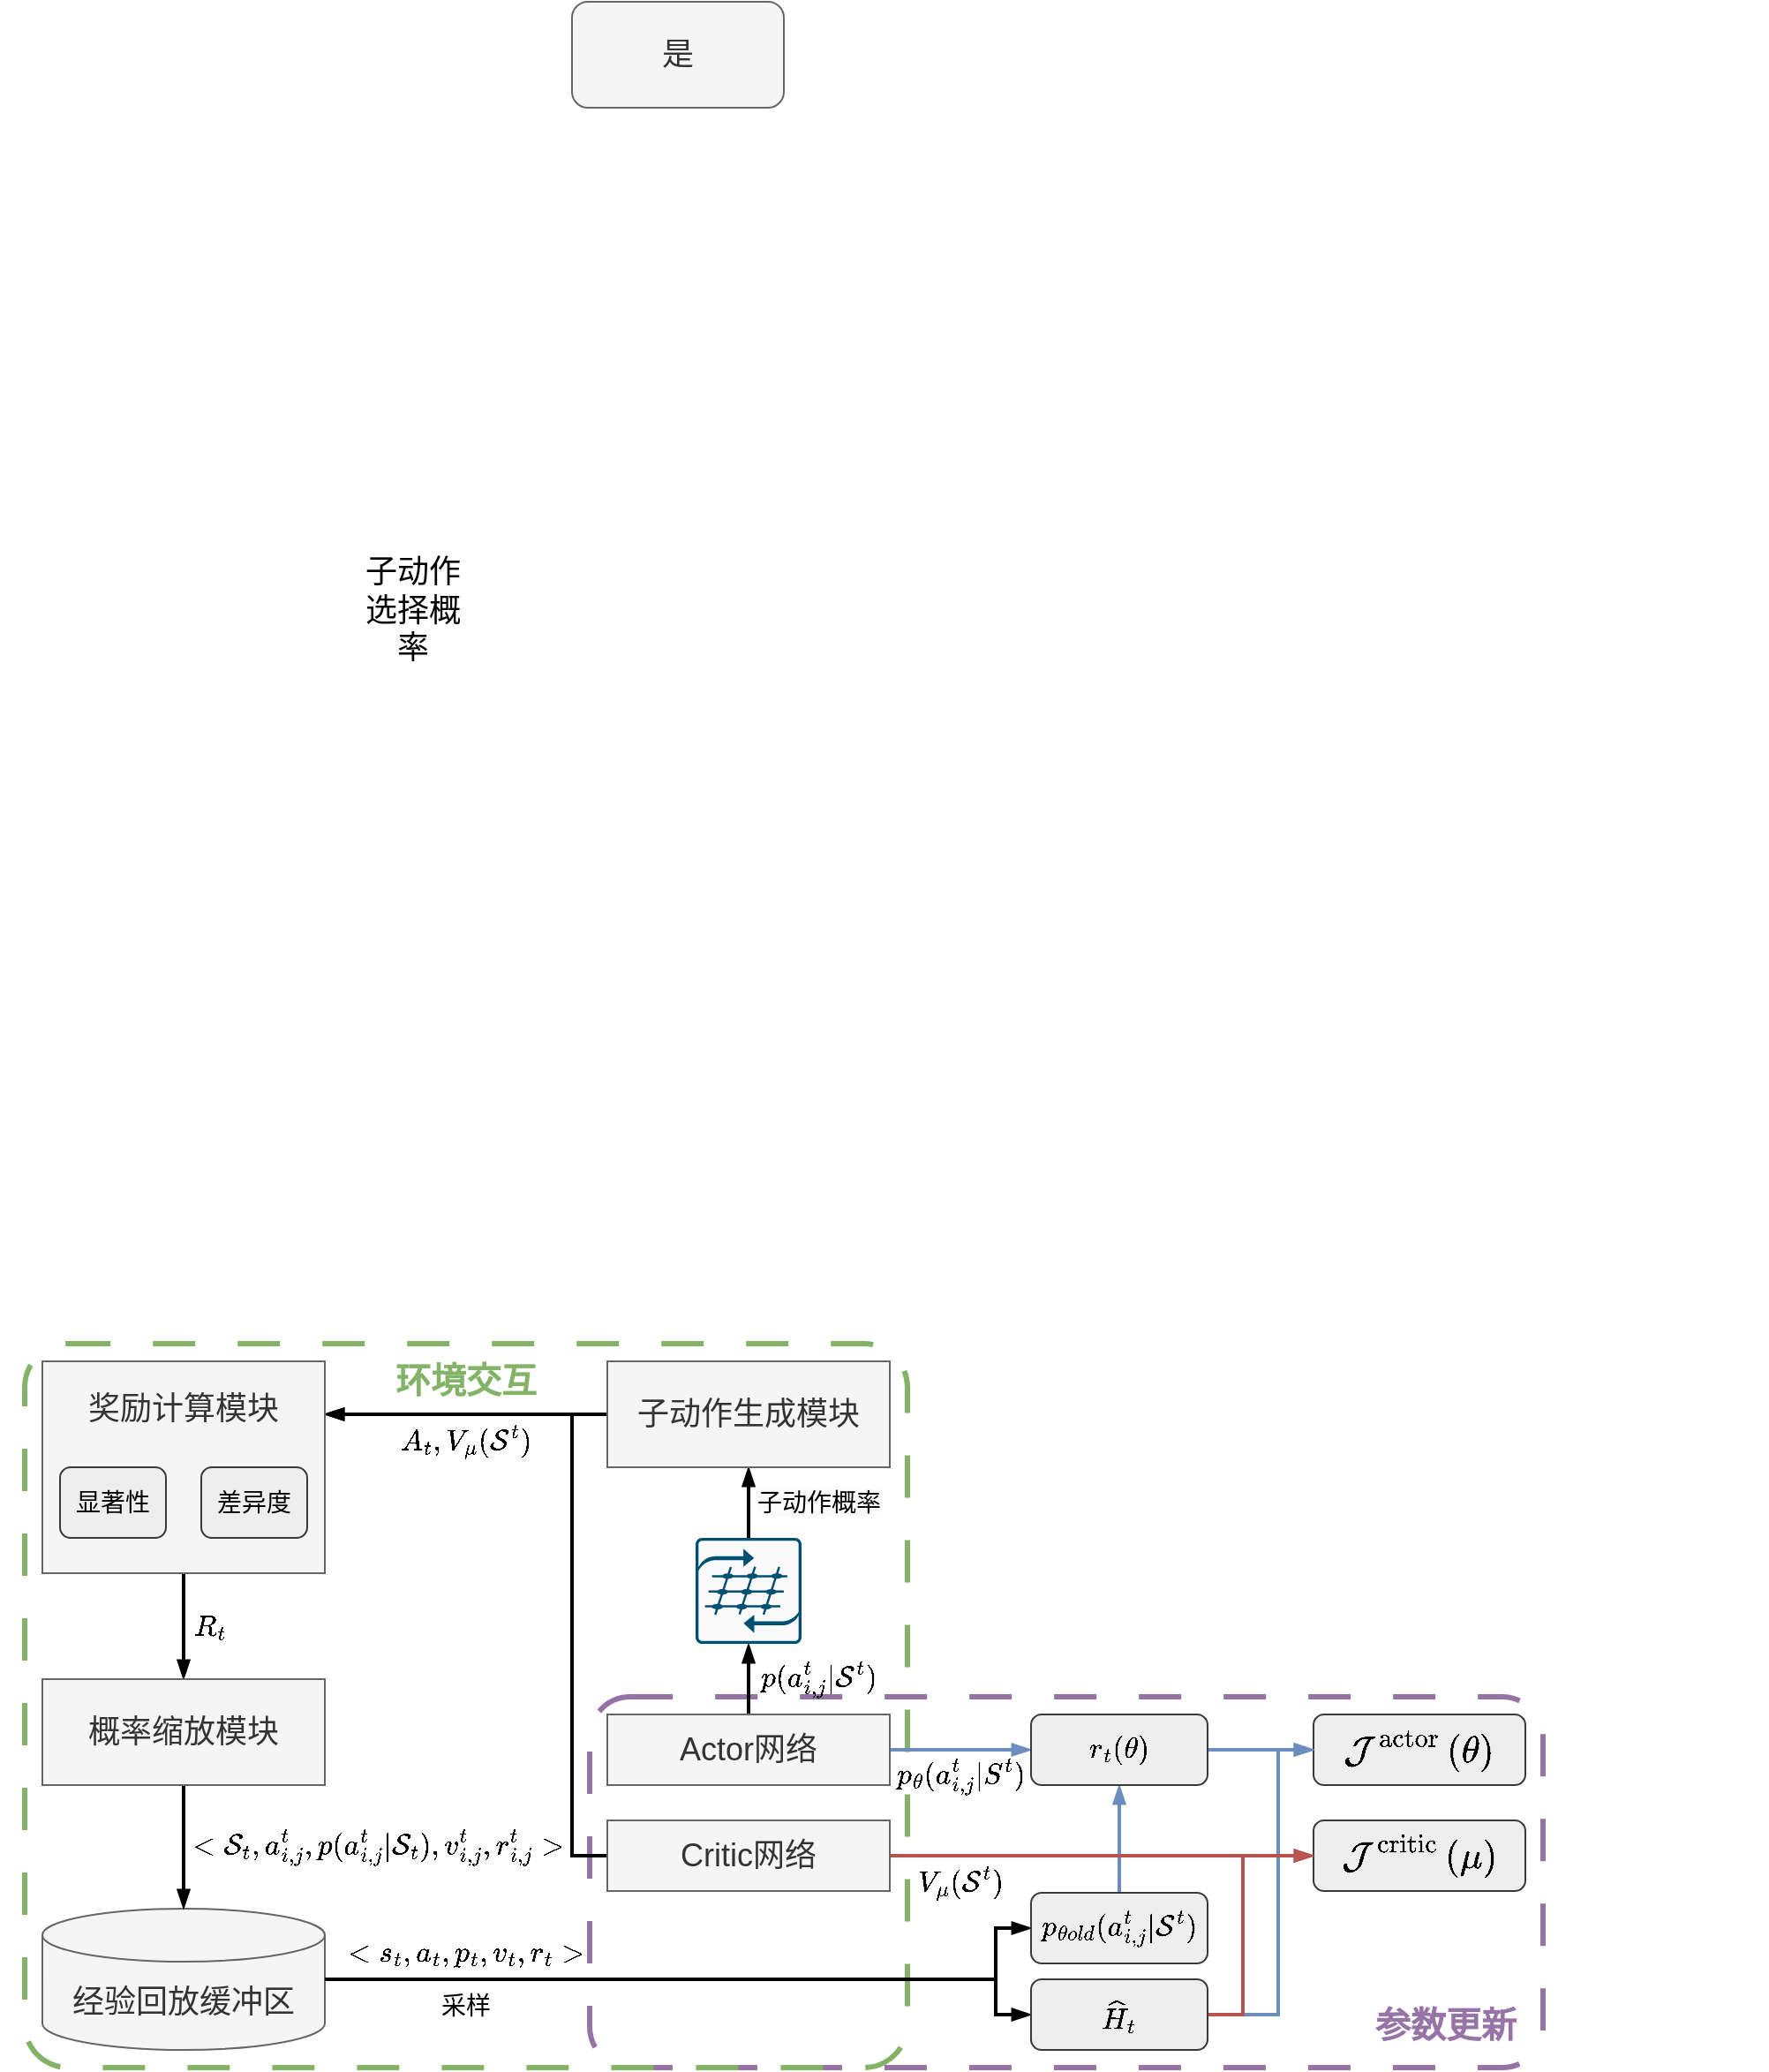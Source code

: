 <mxfile version="26.0.11">
  <diagram name="第 1 页" id="VzLskC3Nck2XnkHbNkGs">
    <mxGraphModel dx="995" dy="1092" grid="1" gridSize="10" guides="1" tooltips="1" connect="1" arrows="1" fold="1" page="1" pageScale="1" pageWidth="1169" pageHeight="827" math="1" shadow="0">
      <root>
        <mxCell id="0" />
        <mxCell id="1" parent="0" />
        <mxCell id="XG7Jk1dSR3eQzrkepQb0-47" value="" style="rounded=1;whiteSpace=wrap;html=1;strokeWidth=3;dashed=1;fillColor=none;strokeColor=#9673a6;arcSize=11;dashPattern=8 8;" vertex="1" parent="1">
          <mxGeometry x="390" y="1110" width="540" height="210" as="geometry" />
        </mxCell>
        <mxCell id="XG7Jk1dSR3eQzrkepQb0-48" value="" style="rounded=1;whiteSpace=wrap;html=1;strokeWidth=3;dashed=1;dashPattern=8 8;fillColor=none;strokeColor=#82b366;arcSize=6;" vertex="1" parent="1">
          <mxGeometry x="70" y="910" width="500" height="410" as="geometry" />
        </mxCell>
        <mxCell id="XG7Jk1dSR3eQzrkepQb0-38" style="rounded=0;orthogonalLoop=1;jettySize=auto;html=1;exitX=1;exitY=0.5;exitDx=0;exitDy=0;exitPerimeter=0;entryX=0;entryY=0.5;entryDx=0;entryDy=0;strokeWidth=2;endArrow=blockThin;endFill=1;edgeStyle=orthogonalEdgeStyle;" edge="1" parent="1" source="XG7Jk1dSR3eQzrkepQb0-1" target="XG7Jk1dSR3eQzrkepQb0-8">
          <mxGeometry relative="1" as="geometry">
            <Array as="points">
              <mxPoint x="620" y="1270" />
              <mxPoint x="620" y="1290" />
            </Array>
          </mxGeometry>
        </mxCell>
        <mxCell id="XG7Jk1dSR3eQzrkepQb0-24" value="$$p(a_{i,j}^t|\mathcal{S}^t)$$" style="text;html=1;align=center;verticalAlign=middle;whiteSpace=wrap;rounded=0;fontSize=14;" vertex="1" parent="1">
          <mxGeometry x="480" y="1080" width="80" height="40" as="geometry" />
        </mxCell>
        <mxCell id="XG7Jk1dSR3eQzrkepQb0-1" value="经验回放缓冲区" style="shape=cylinder3;whiteSpace=wrap;html=1;boundedLbl=1;backgroundOutline=1;size=15;fillColor=#f5f5f5;fontColor=#333333;strokeColor=#666666;fontSize=18;" vertex="1" parent="1">
          <mxGeometry x="80" y="1230" width="160" height="80" as="geometry" />
        </mxCell>
        <mxCell id="XG7Jk1dSR3eQzrkepQb0-31" value="" style="edgeStyle=orthogonalEdgeStyle;rounded=0;orthogonalLoop=1;jettySize=auto;html=1;strokeWidth=2;endArrow=blockThin;endFill=1;" edge="1" parent="1" source="XG7Jk1dSR3eQzrkepQb0-2" target="XG7Jk1dSR3eQzrkepQb0-4">
          <mxGeometry relative="1" as="geometry" />
        </mxCell>
        <mxCell id="XG7Jk1dSR3eQzrkepQb0-29" value="&lt;span style=&quot;color: rgb(0, 0, 0); font-family: Helvetica; font-style: normal; font-variant-ligatures: normal; font-variant-caps: normal; font-weight: 400; letter-spacing: normal; orphans: 2; text-align: center; text-indent: 0px; text-transform: none; widows: 2; word-spacing: 0px; -webkit-text-stroke-width: 0px; white-space: normal; background-color: rgb(251, 251, 251); text-decoration-thickness: initial; text-decoration-style: initial; text-decoration-color: initial; float: none; display: inline !important;&quot;&gt;子动作概率&lt;/span&gt;" style="text;html=1;align=center;verticalAlign=middle;whiteSpace=wrap;rounded=0;fontSize=14;" vertex="1" parent="1">
          <mxGeometry x="480" y="980" width="80" height="40" as="geometry" />
        </mxCell>
        <mxCell id="XG7Jk1dSR3eQzrkepQb0-43" style="rounded=0;orthogonalLoop=1;jettySize=auto;html=1;exitX=1;exitY=0.5;exitDx=0;exitDy=0;entryX=0;entryY=0.5;entryDx=0;entryDy=0;fillColor=#dae8fc;strokeColor=#6c8ebf;strokeWidth=2;endArrow=blockThin;endFill=1;" edge="1" parent="1" source="XG7Jk1dSR3eQzrkepQb0-2" target="XG7Jk1dSR3eQzrkepQb0-9">
          <mxGeometry relative="1" as="geometry">
            <mxPoint x="740" y="1069.69" as="sourcePoint" />
            <mxPoint x="820" y="1069.69" as="targetPoint" />
          </mxGeometry>
        </mxCell>
        <mxCell id="XG7Jk1dSR3eQzrkepQb0-22" style="rounded=0;orthogonalLoop=1;jettySize=auto;html=1;exitX=1;exitY=0.5;exitDx=0;exitDy=0;exitPerimeter=0;entryX=0;entryY=0.5;entryDx=0;entryDy=0;strokeWidth=2;endArrow=blockThin;endFill=1;edgeStyle=orthogonalEdgeStyle;" edge="1" parent="1" source="XG7Jk1dSR3eQzrkepQb0-1" target="XG7Jk1dSR3eQzrkepQb0-5">
          <mxGeometry relative="1" as="geometry">
            <mxPoint x="290" y="1380" as="targetPoint" />
            <Array as="points">
              <mxPoint x="620" y="1270" />
              <mxPoint x="620" y="1241" />
            </Array>
          </mxGeometry>
        </mxCell>
        <mxCell id="XG7Jk1dSR3eQzrkepQb0-26" value="$$R_{t}$$" style="text;html=1;align=center;verticalAlign=middle;whiteSpace=wrap;rounded=0;fontSize=14;" vertex="1" parent="1">
          <mxGeometry x="160" y="1050" width="30" height="40" as="geometry" />
        </mxCell>
        <mxCell id="XG7Jk1dSR3eQzrkepQb0-2" value="Actor网络" style="rounded=0;whiteSpace=wrap;html=1;fillColor=#f5f5f5;fontColor=#333333;strokeColor=#666666;fontSize=18;" vertex="1" parent="1">
          <mxGeometry x="400" y="1120" width="160" height="40" as="geometry" />
        </mxCell>
        <mxCell id="XG7Jk1dSR3eQzrkepQb0-30" value="" style="edgeStyle=orthogonalEdgeStyle;rounded=0;orthogonalLoop=1;jettySize=auto;html=1;strokeWidth=2;endArrow=blockThin;endFill=1;" edge="1" parent="1" source="XG7Jk1dSR3eQzrkepQb0-4" target="XG7Jk1dSR3eQzrkepQb0-12">
          <mxGeometry relative="1" as="geometry" />
        </mxCell>
        <mxCell id="XG7Jk1dSR3eQzrkepQb0-3" value="是" style="rounded=1;whiteSpace=wrap;html=1;fillColor=#f5f5f5;strokeColor=#666666;fontColor=#333333;fontSize=18;" vertex="1" parent="1">
          <mxGeometry x="380" y="150" width="120" height="60" as="geometry" />
        </mxCell>
        <mxCell id="XG7Jk1dSR3eQzrkepQb0-33" value="$$A_t,V_\mu(\mathcal{S}^t)$$" style="text;html=1;align=center;verticalAlign=middle;whiteSpace=wrap;rounded=0;fontSize=14;" vertex="1" parent="1">
          <mxGeometry x="280" y="950" width="80" height="30" as="geometry" />
        </mxCell>
        <mxCell id="XG7Jk1dSR3eQzrkepQb0-4" value="" style="sketch=0;points=[[0.015,0.015,0],[0.985,0.015,0],[0.985,0.985,0],[0.015,0.985,0],[0.25,0,0],[0.5,0,0],[0.75,0,0],[1,0.25,0],[1,0.5,0],[1,0.75,0],[0.75,1,0],[0.5,1,0],[0.25,1,0],[0,0.75,0],[0,0.5,0],[0,0.25,0]];verticalLabelPosition=bottom;html=1;verticalAlign=top;aspect=fixed;align=center;pointerEvents=1;shape=mxgraph.cisco19.rect;prIcon=virtual_matrix_switch;fillColor=#FAFAFA;strokeColor=#005073;fontSize=18;" vertex="1" parent="1">
          <mxGeometry x="450" y="1020" width="60" height="60" as="geometry" />
        </mxCell>
        <mxCell id="XG7Jk1dSR3eQzrkepQb0-44" style="rounded=0;orthogonalLoop=1;jettySize=auto;html=1;exitX=0.5;exitY=0;exitDx=0;exitDy=0;entryX=0.5;entryY=1;entryDx=0;entryDy=0;fillColor=#dae8fc;strokeColor=#6c8ebf;strokeWidth=2;endArrow=blockThin;endFill=1;" edge="1" parent="1" source="XG7Jk1dSR3eQzrkepQb0-5" target="XG7Jk1dSR3eQzrkepQb0-9">
          <mxGeometry relative="1" as="geometry" />
        </mxCell>
        <mxCell id="XG7Jk1dSR3eQzrkepQb0-49" value="环境交互" style="text;html=1;align=center;verticalAlign=middle;whiteSpace=wrap;rounded=0;fontSize=20;fontStyle=1;fontColor=light-dark(#82b367, #ededed);" vertex="1" parent="1">
          <mxGeometry x="270" y="910" width="100" height="40" as="geometry" />
        </mxCell>
        <mxCell id="XG7Jk1dSR3eQzrkepQb0-5" value="$$p_{\theta old}(a_{i,j}^t|\mathcal{S}^t)$$" style="rounded=1;whiteSpace=wrap;html=1;fillColor=#eeeeee;strokeColor=#36393d;fontSize=14;" vertex="1" parent="1">
          <mxGeometry x="640" y="1221" width="100" height="40" as="geometry" />
        </mxCell>
        <mxCell id="XG7Jk1dSR3eQzrkepQb0-7" value="$$\mathcal{J}^{\mathrm{actor}}\left(\theta\right)$$" style="rounded=1;whiteSpace=wrap;html=1;fillColor=#eeeeee;strokeColor=#36393d;fontSize=18;" vertex="1" parent="1">
          <mxGeometry x="800" y="1120" width="120" height="40" as="geometry" />
        </mxCell>
        <mxCell id="XG7Jk1dSR3eQzrkepQb0-50" value="参数更新" style="text;html=1;align=center;verticalAlign=middle;whiteSpace=wrap;rounded=0;fontSize=20;fontStyle=1;fillColor=none;strokeColor=none;fontColor=light-dark(#9774a6, #ededed);" vertex="1" parent="1">
          <mxGeometry x="830" y="1280" width="90" height="30" as="geometry" />
        </mxCell>
        <mxCell id="XG7Jk1dSR3eQzrkepQb0-41" style="edgeStyle=orthogonalEdgeStyle;rounded=0;orthogonalLoop=1;jettySize=auto;html=1;exitX=1;exitY=0.5;exitDx=0;exitDy=0;entryX=0;entryY=0.5;entryDx=0;entryDy=0;strokeWidth=2;fillColor=#dae8fc;strokeColor=#6c8ebf;endArrow=blockThin;endFill=1;" edge="1" parent="1" source="XG7Jk1dSR3eQzrkepQb0-8" target="XG7Jk1dSR3eQzrkepQb0-7">
          <mxGeometry relative="1" as="geometry">
            <Array as="points">
              <mxPoint x="780" y="1290" />
              <mxPoint x="780" y="1140" />
            </Array>
          </mxGeometry>
        </mxCell>
        <mxCell id="XG7Jk1dSR3eQzrkepQb0-45" style="rounded=0;orthogonalLoop=1;jettySize=auto;html=1;exitX=1;exitY=0.5;exitDx=0;exitDy=0;entryX=0;entryY=0.5;entryDx=0;entryDy=0;fillColor=#f8cecc;strokeColor=#b85450;strokeWidth=2;endArrow=blockThin;endFill=1;edgeStyle=orthogonalEdgeStyle;" edge="1" parent="1" source="XG7Jk1dSR3eQzrkepQb0-8" target="XG7Jk1dSR3eQzrkepQb0-10">
          <mxGeometry relative="1" as="geometry">
            <Array as="points">
              <mxPoint x="760" y="1290" />
              <mxPoint x="760" y="1200" />
            </Array>
          </mxGeometry>
        </mxCell>
        <mxCell id="XG7Jk1dSR3eQzrkepQb0-42" style="edgeStyle=orthogonalEdgeStyle;rounded=0;orthogonalLoop=1;jettySize=auto;html=1;exitX=1;exitY=0.5;exitDx=0;exitDy=0;entryX=0;entryY=0.5;entryDx=0;entryDy=0;fillColor=#dae8fc;strokeColor=#6c8ebf;strokeWidth=2;endArrow=blockThin;endFill=1;" edge="1" parent="1" source="XG7Jk1dSR3eQzrkepQb0-9" target="XG7Jk1dSR3eQzrkepQb0-7">
          <mxGeometry relative="1" as="geometry" />
        </mxCell>
        <mxCell id="XG7Jk1dSR3eQzrkepQb0-8" value="$$\widehat{H}_t$$" style="rounded=1;whiteSpace=wrap;html=1;fillColor=#eeeeee;strokeColor=#36393d;fontSize=14;" vertex="1" parent="1">
          <mxGeometry x="640" y="1270" width="100" height="40" as="geometry" />
        </mxCell>
        <mxCell id="XG7Jk1dSR3eQzrkepQb0-9" value="$$r_{t}(\theta)$$" style="rounded=1;whiteSpace=wrap;html=1;fillColor=#eeeeee;strokeColor=#36393d;fontSize=14;" vertex="1" parent="1">
          <mxGeometry x="640" y="1120" width="100" height="40" as="geometry" />
        </mxCell>
        <mxCell id="XG7Jk1dSR3eQzrkepQb0-10" value="$$\mathcal{J}^{\mathrm{critic}}\left(\mu\right)$$" style="rounded=1;whiteSpace=wrap;html=1;fillColor=#eeeeee;strokeColor=#36393d;fontSize=18;" vertex="1" parent="1">
          <mxGeometry x="800" y="1180" width="120" height="40" as="geometry" />
        </mxCell>
        <mxCell id="XG7Jk1dSR3eQzrkepQb0-34" style="edgeStyle=orthogonalEdgeStyle;rounded=0;orthogonalLoop=1;jettySize=auto;html=1;exitX=0;exitY=0.5;exitDx=0;exitDy=0;entryX=1;entryY=0.25;entryDx=0;entryDy=0;strokeWidth=2;endArrow=blockThin;endFill=1;" edge="1" parent="1" source="XG7Jk1dSR3eQzrkepQb0-11" target="XG7Jk1dSR3eQzrkepQb0-14">
          <mxGeometry relative="1" as="geometry">
            <Array as="points">
              <mxPoint x="380" y="1200" />
              <mxPoint x="380" y="950" />
            </Array>
          </mxGeometry>
        </mxCell>
        <mxCell id="XG7Jk1dSR3eQzrkepQb0-46" style="rounded=0;orthogonalLoop=1;jettySize=auto;html=1;exitX=1;exitY=0.5;exitDx=0;exitDy=0;entryX=0;entryY=0.5;entryDx=0;entryDy=0;fillColor=#f8cecc;strokeColor=#b85450;strokeWidth=2;endArrow=blockThin;endFill=1;" edge="1" parent="1" source="XG7Jk1dSR3eQzrkepQb0-11" target="XG7Jk1dSR3eQzrkepQb0-10">
          <mxGeometry relative="1" as="geometry" />
        </mxCell>
        <mxCell id="XG7Jk1dSR3eQzrkepQb0-11" value="Critic网络" style="rounded=0;whiteSpace=wrap;html=1;fillColor=#f5f5f5;fontColor=#333333;strokeColor=#666666;fontSize=18;" vertex="1" parent="1">
          <mxGeometry x="400" y="1180" width="160" height="40" as="geometry" />
        </mxCell>
        <mxCell id="XG7Jk1dSR3eQzrkepQb0-32" style="edgeStyle=orthogonalEdgeStyle;rounded=0;orthogonalLoop=1;jettySize=auto;html=1;exitX=0;exitY=0.5;exitDx=0;exitDy=0;entryX=1;entryY=0.25;entryDx=0;entryDy=0;strokeWidth=2;endArrow=blockThin;endFill=1;" edge="1" parent="1" source="XG7Jk1dSR3eQzrkepQb0-12" target="XG7Jk1dSR3eQzrkepQb0-14">
          <mxGeometry relative="1" as="geometry" />
        </mxCell>
        <mxCell id="XG7Jk1dSR3eQzrkepQb0-12" value="子动作生成模块" style="rounded=0;whiteSpace=wrap;html=1;fillColor=#f5f5f5;strokeColor=#666666;fontSize=18;fontColor=#333333;" vertex="1" parent="1">
          <mxGeometry x="400" y="920" width="160" height="60" as="geometry" />
        </mxCell>
        <mxCell id="XG7Jk1dSR3eQzrkepQb0-23" value="" style="edgeStyle=orthogonalEdgeStyle;rounded=0;orthogonalLoop=1;jettySize=auto;html=1;strokeWidth=2;endArrow=blockThin;endFill=1;" edge="1" parent="1" source="XG7Jk1dSR3eQzrkepQb0-14" target="XG7Jk1dSR3eQzrkepQb0-16">
          <mxGeometry relative="1" as="geometry" />
        </mxCell>
        <mxCell id="XG7Jk1dSR3eQzrkepQb0-13" value="子动作选择概率" style="text;html=1;align=center;verticalAlign=middle;whiteSpace=wrap;rounded=0;fontSize=18;" vertex="1" parent="1">
          <mxGeometry x="260" y="480" width="60" height="30" as="geometry" />
        </mxCell>
        <mxCell id="XG7Jk1dSR3eQzrkepQb0-14" value="奖励计算模块&lt;div&gt;&lt;br&gt;&lt;div&gt;&lt;br&gt;&lt;/div&gt;&lt;div&gt;&lt;br&gt;&lt;/div&gt;&lt;/div&gt;" style="rounded=0;whiteSpace=wrap;html=1;fillColor=#f5f5f5;fontColor=#333333;strokeColor=#666666;fontSize=18;" vertex="1" parent="1">
          <mxGeometry x="80" y="920" width="160" height="120" as="geometry" />
        </mxCell>
        <mxCell id="XG7Jk1dSR3eQzrkepQb0-15" value="$$&amp;lt;\mathcal{S}_t,a_{i,j}^t,p(a_{i,j}^t|\mathcal{S}_t),v_{i,j}^t,r_{i,j}^t&amp;gt;$$" style="text;html=1;align=center;verticalAlign=middle;whiteSpace=wrap;rounded=0;fontSize=14;" vertex="1" parent="1">
          <mxGeometry x="160" y="1170" width="220" height="50" as="geometry" />
        </mxCell>
        <mxCell id="XG7Jk1dSR3eQzrkepQb0-20" value="" style="edgeStyle=orthogonalEdgeStyle;rounded=0;orthogonalLoop=1;jettySize=auto;html=1;strokeWidth=2;endArrow=blockThin;endFill=1;" edge="1" parent="1" source="XG7Jk1dSR3eQzrkepQb0-16" target="XG7Jk1dSR3eQzrkepQb0-1">
          <mxGeometry relative="1" as="geometry" />
        </mxCell>
        <mxCell id="XG7Jk1dSR3eQzrkepQb0-16" value="概率缩放模块" style="rounded=0;whiteSpace=wrap;html=1;fillColor=#f5f5f5;fontColor=#333333;strokeColor=#666666;fontSize=18;" vertex="1" parent="1">
          <mxGeometry x="80" y="1100" width="160" height="60" as="geometry" />
        </mxCell>
        <mxCell id="XG7Jk1dSR3eQzrkepQb0-17" value="显著性" style="rounded=1;whiteSpace=wrap;html=1;fillColor=#eeeeee;strokeColor=#36393d;fontSize=14;" vertex="1" parent="1">
          <mxGeometry x="90" y="980" width="60" height="40" as="geometry" />
        </mxCell>
        <mxCell id="XG7Jk1dSR3eQzrkepQb0-18" value="差异度" style="rounded=1;whiteSpace=wrap;html=1;fillColor=#eeeeee;strokeColor=#36393d;fontSize=14;" vertex="1" parent="1">
          <mxGeometry x="170" y="980" width="60" height="40" as="geometry" />
        </mxCell>
        <mxCell id="XG7Jk1dSR3eQzrkepQb0-19" value="$$V_\mu(\mathcal{S}^t)$$" style="text;html=1;align=center;verticalAlign=middle;whiteSpace=wrap;rounded=0;fontSize=14;" vertex="1" parent="1">
          <mxGeometry x="575" y="1200" width="50" height="30" as="geometry" />
        </mxCell>
        <mxCell id="XG7Jk1dSR3eQzrkepQb0-21" value="$$&amp;lt;s_t,a_t,p_t,v_t,r_t&amp;gt;$$" style="text;html=1;align=center;verticalAlign=middle;whiteSpace=wrap;rounded=0;fontSize=14;" vertex="1" parent="1">
          <mxGeometry x="250" y="1240" width="140" height="30" as="geometry" />
        </mxCell>
        <mxCell id="XG7Jk1dSR3eQzrkepQb0-25" value="采样" style="text;html=1;align=center;verticalAlign=middle;whiteSpace=wrap;rounded=0;fontSize=14;" vertex="1" parent="1">
          <mxGeometry x="290" y="1270" width="60" height="30" as="geometry" />
        </mxCell>
        <mxCell id="XG7Jk1dSR3eQzrkepQb0-40" value="$$p_\theta(a_{i,j}^t|S^t)$$" style="text;html=1;align=center;verticalAlign=middle;whiteSpace=wrap;rounded=0;fontSize=14;" vertex="1" parent="1">
          <mxGeometry x="560" y="1140" width="80" height="30" as="geometry" />
        </mxCell>
      </root>
    </mxGraphModel>
  </diagram>
</mxfile>
